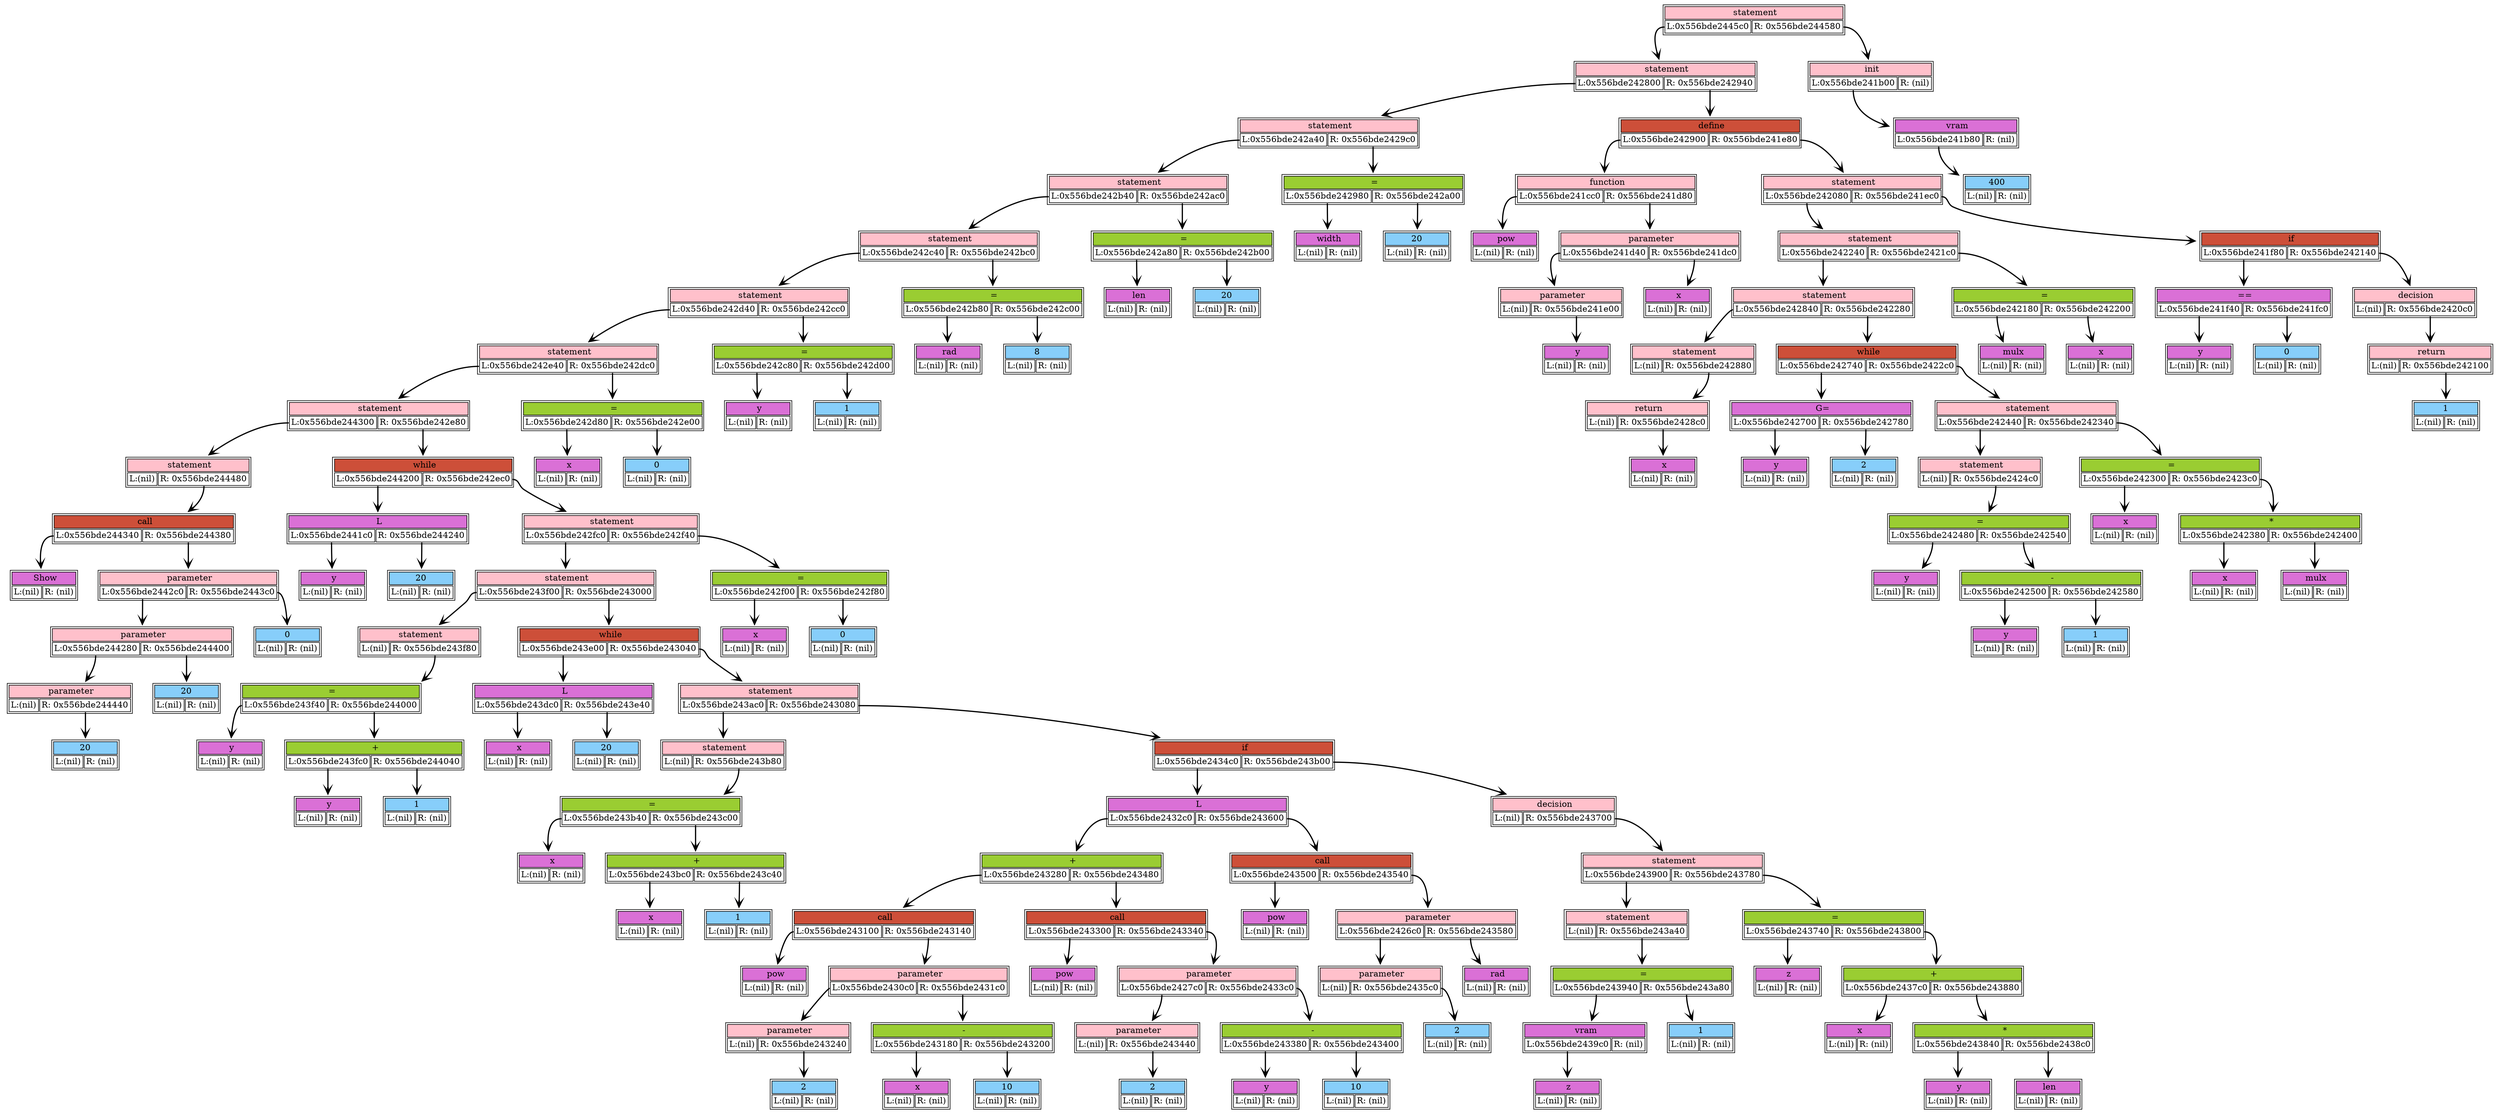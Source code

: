 digraph dump_graph {
	rankdir=TV; 
node0x556bde244300 [shape=plaintext
					label=<<table border='1' cellborder='1'>
			<tr><td colspan="2" bgcolor="pink" > statement</td></tr>
					<tr><td port= "lchild">L:(nil)</td><td port="rchild">R: 0x556bde244480</td></tr>
				</table>>];
		node0x556bde244300:rchild -> node0x556bde244480[style=bold, arrowhead=vee];
node0x556bde244340 [shape=plaintext
					label=<<table border='1' cellborder='1'>
			<tr><td colspan="2" bgcolor="orchid" > Show</td></tr>
					<tr><td port= "lchild">L:(nil)</td><td port="rchild">R: (nil)</td></tr>
				</table>>];
node0x556bde244480 [shape=plaintext
					label=<<table border='1' cellborder='1'>
			<tr><td colspan="2" bgcolor="tomato3" > call</td></tr>
					<tr><td port= "lchild">L:0x556bde244340</td><td port="rchild">R: 0x556bde244380</td></tr>
				</table>>];
		node0x556bde244480:lchild -> node0x556bde244340[style=bold, arrowhead=vee];
		node0x556bde244480:rchild -> node0x556bde244380[style=bold, arrowhead=vee];
node0x556bde244280 [shape=plaintext
					label=<<table border='1' cellborder='1'>
			<tr><td colspan="2" bgcolor="pink" > parameter</td></tr>
					<tr><td port= "lchild">L:(nil)</td><td port="rchild">R: 0x556bde244440</td></tr>
				</table>>];
		node0x556bde244280:rchild -> node0x556bde244440[style=bold, arrowhead=vee];
node0x556bde244440 [shape=plaintext
					label=<<table border='1' cellborder='1'>
			<tr><td colspan="2" bgcolor="lightskyblue" >20</td></tr>
					<tr><td port= "lchild">L:(nil)</td><td port="rchild">R: (nil)</td></tr>
				</table>>];
node0x556bde2442c0 [shape=plaintext
					label=<<table border='1' cellborder='1'>
			<tr><td colspan="2" bgcolor="pink" > parameter</td></tr>
					<tr><td port= "lchild">L:0x556bde244280</td><td port="rchild">R: 0x556bde244400</td></tr>
				</table>>];
		node0x556bde2442c0:lchild -> node0x556bde244280[style=bold, arrowhead=vee];
		node0x556bde2442c0:rchild -> node0x556bde244400[style=bold, arrowhead=vee];
node0x556bde244400 [shape=plaintext
					label=<<table border='1' cellborder='1'>
			<tr><td colspan="2" bgcolor="lightskyblue" >20</td></tr>
					<tr><td port= "lchild">L:(nil)</td><td port="rchild">R: (nil)</td></tr>
				</table>>];
node0x556bde244380 [shape=plaintext
					label=<<table border='1' cellborder='1'>
			<tr><td colspan="2" bgcolor="pink" > parameter</td></tr>
					<tr><td port= "lchild">L:0x556bde2442c0</td><td port="rchild">R: 0x556bde2443c0</td></tr>
				</table>>];
		node0x556bde244380:lchild -> node0x556bde2442c0[style=bold, arrowhead=vee];
		node0x556bde244380:rchild -> node0x556bde2443c0[style=bold, arrowhead=vee];
node0x556bde2443c0 [shape=plaintext
					label=<<table border='1' cellborder='1'>
			<tr><td colspan="2" bgcolor="lightskyblue" >0</td></tr>
					<tr><td port= "lchild">L:(nil)</td><td port="rchild">R: (nil)</td></tr>
				</table>>];
node0x556bde242e40 [shape=plaintext
					label=<<table border='1' cellborder='1'>
			<tr><td colspan="2" bgcolor="pink" > statement</td></tr>
					<tr><td port= "lchild">L:0x556bde244300</td><td port="rchild">R: 0x556bde242e80</td></tr>
				</table>>];
		node0x556bde242e40:lchild -> node0x556bde244300[style=bold, arrowhead=vee];
		node0x556bde242e40:rchild -> node0x556bde242e80[style=bold, arrowhead=vee];
node0x556bde2441c0 [shape=plaintext
					label=<<table border='1' cellborder='1'>
			<tr><td colspan="2" bgcolor="orchid" > y</td></tr>
					<tr><td port= "lchild">L:(nil)</td><td port="rchild">R: (nil)</td></tr>
				</table>>];
node0x556bde244200 [shape=plaintext
					label=<<table border='1' cellborder='1'>
			<tr><td colspan="2" bgcolor="orchid" > L</td></tr>
					<tr><td port= "lchild">L:0x556bde2441c0</td><td port="rchild">R: 0x556bde244240</td></tr>
				</table>>];
		node0x556bde244200:lchild -> node0x556bde2441c0[style=bold, arrowhead=vee];
		node0x556bde244200:rchild -> node0x556bde244240[style=bold, arrowhead=vee];
node0x556bde244240 [shape=plaintext
					label=<<table border='1' cellborder='1'>
			<tr><td colspan="2" bgcolor="lightskyblue" >20</td></tr>
					<tr><td port= "lchild">L:(nil)</td><td port="rchild">R: (nil)</td></tr>
				</table>>];
node0x556bde242e80 [shape=plaintext
					label=<<table border='1' cellborder='1'>
			<tr><td colspan="2" bgcolor="tomato3" > while</td></tr>
					<tr><td port= "lchild">L:0x556bde244200</td><td port="rchild">R: 0x556bde242ec0</td></tr>
				</table>>];
		node0x556bde242e80:lchild -> node0x556bde244200[style=bold, arrowhead=vee];
		node0x556bde242e80:rchild -> node0x556bde242ec0[style=bold, arrowhead=vee];
node0x556bde243f00 [shape=plaintext
					label=<<table border='1' cellborder='1'>
			<tr><td colspan="2" bgcolor="pink" > statement</td></tr>
					<tr><td port= "lchild">L:(nil)</td><td port="rchild">R: 0x556bde243f80</td></tr>
				</table>>];
		node0x556bde243f00:rchild -> node0x556bde243f80[style=bold, arrowhead=vee];
node0x556bde243f40 [shape=plaintext
					label=<<table border='1' cellborder='1'>
			<tr><td colspan="2" bgcolor="orchid" > y</td></tr>
					<tr><td port= "lchild">L:(nil)</td><td port="rchild">R: (nil)</td></tr>
				</table>>];
node0x556bde243f80 [shape=plaintext
					label=<<table border='1' cellborder='1'>
			<tr><td colspan="2" bgcolor="olivedrab3" > =</td></tr>
					<tr><td port= "lchild">L:0x556bde243f40</td><td port="rchild">R: 0x556bde244000</td></tr>
				</table>>];
		node0x556bde243f80:lchild -> node0x556bde243f40[style=bold, arrowhead=vee];
		node0x556bde243f80:rchild -> node0x556bde244000[style=bold, arrowhead=vee];
node0x556bde243fc0 [shape=plaintext
					label=<<table border='1' cellborder='1'>
			<tr><td colspan="2" bgcolor="orchid" > y</td></tr>
					<tr><td port= "lchild">L:(nil)</td><td port="rchild">R: (nil)</td></tr>
				</table>>];
node0x556bde244000 [shape=plaintext
					label=<<table border='1' cellborder='1'>
			<tr><td colspan="2" bgcolor="olivedrab3" > +</td></tr>
					<tr><td port= "lchild">L:0x556bde243fc0</td><td port="rchild">R: 0x556bde244040</td></tr>
				</table>>];
		node0x556bde244000:lchild -> node0x556bde243fc0[style=bold, arrowhead=vee];
		node0x556bde244000:rchild -> node0x556bde244040[style=bold, arrowhead=vee];
node0x556bde244040 [shape=plaintext
					label=<<table border='1' cellborder='1'>
			<tr><td colspan="2" bgcolor="lightskyblue" >1</td></tr>
					<tr><td port= "lchild">L:(nil)</td><td port="rchild">R: (nil)</td></tr>
				</table>>];
node0x556bde242fc0 [shape=plaintext
					label=<<table border='1' cellborder='1'>
			<tr><td colspan="2" bgcolor="pink" > statement</td></tr>
					<tr><td port= "lchild">L:0x556bde243f00</td><td port="rchild">R: 0x556bde243000</td></tr>
				</table>>];
		node0x556bde242fc0:lchild -> node0x556bde243f00[style=bold, arrowhead=vee];
		node0x556bde242fc0:rchild -> node0x556bde243000[style=bold, arrowhead=vee];
node0x556bde243dc0 [shape=plaintext
					label=<<table border='1' cellborder='1'>
			<tr><td colspan="2" bgcolor="orchid" > x</td></tr>
					<tr><td port= "lchild">L:(nil)</td><td port="rchild">R: (nil)</td></tr>
				</table>>];
node0x556bde243e00 [shape=plaintext
					label=<<table border='1' cellborder='1'>
			<tr><td colspan="2" bgcolor="orchid" > L</td></tr>
					<tr><td port= "lchild">L:0x556bde243dc0</td><td port="rchild">R: 0x556bde243e40</td></tr>
				</table>>];
		node0x556bde243e00:lchild -> node0x556bde243dc0[style=bold, arrowhead=vee];
		node0x556bde243e00:rchild -> node0x556bde243e40[style=bold, arrowhead=vee];
node0x556bde243e40 [shape=plaintext
					label=<<table border='1' cellborder='1'>
			<tr><td colspan="2" bgcolor="lightskyblue" >20</td></tr>
					<tr><td port= "lchild">L:(nil)</td><td port="rchild">R: (nil)</td></tr>
				</table>>];
node0x556bde243000 [shape=plaintext
					label=<<table border='1' cellborder='1'>
			<tr><td colspan="2" bgcolor="tomato3" > while</td></tr>
					<tr><td port= "lchild">L:0x556bde243e00</td><td port="rchild">R: 0x556bde243040</td></tr>
				</table>>];
		node0x556bde243000:lchild -> node0x556bde243e00[style=bold, arrowhead=vee];
		node0x556bde243000:rchild -> node0x556bde243040[style=bold, arrowhead=vee];
node0x556bde243ac0 [shape=plaintext
					label=<<table border='1' cellborder='1'>
			<tr><td colspan="2" bgcolor="pink" > statement</td></tr>
					<tr><td port= "lchild">L:(nil)</td><td port="rchild">R: 0x556bde243b80</td></tr>
				</table>>];
		node0x556bde243ac0:rchild -> node0x556bde243b80[style=bold, arrowhead=vee];
node0x556bde243b40 [shape=plaintext
					label=<<table border='1' cellborder='1'>
			<tr><td colspan="2" bgcolor="orchid" > x</td></tr>
					<tr><td port= "lchild">L:(nil)</td><td port="rchild">R: (nil)</td></tr>
				</table>>];
node0x556bde243b80 [shape=plaintext
					label=<<table border='1' cellborder='1'>
			<tr><td colspan="2" bgcolor="olivedrab3" > =</td></tr>
					<tr><td port= "lchild">L:0x556bde243b40</td><td port="rchild">R: 0x556bde243c00</td></tr>
				</table>>];
		node0x556bde243b80:lchild -> node0x556bde243b40[style=bold, arrowhead=vee];
		node0x556bde243b80:rchild -> node0x556bde243c00[style=bold, arrowhead=vee];
node0x556bde243bc0 [shape=plaintext
					label=<<table border='1' cellborder='1'>
			<tr><td colspan="2" bgcolor="orchid" > x</td></tr>
					<tr><td port= "lchild">L:(nil)</td><td port="rchild">R: (nil)</td></tr>
				</table>>];
node0x556bde243c00 [shape=plaintext
					label=<<table border='1' cellborder='1'>
			<tr><td colspan="2" bgcolor="olivedrab3" > +</td></tr>
					<tr><td port= "lchild">L:0x556bde243bc0</td><td port="rchild">R: 0x556bde243c40</td></tr>
				</table>>];
		node0x556bde243c00:lchild -> node0x556bde243bc0[style=bold, arrowhead=vee];
		node0x556bde243c00:rchild -> node0x556bde243c40[style=bold, arrowhead=vee];
node0x556bde243c40 [shape=plaintext
					label=<<table border='1' cellborder='1'>
			<tr><td colspan="2" bgcolor="lightskyblue" >1</td></tr>
					<tr><td port= "lchild">L:(nil)</td><td port="rchild">R: (nil)</td></tr>
				</table>>];
node0x556bde243040 [shape=plaintext
					label=<<table border='1' cellborder='1'>
			<tr><td colspan="2" bgcolor="pink" > statement</td></tr>
					<tr><td port= "lchild">L:0x556bde243ac0</td><td port="rchild">R: 0x556bde243080</td></tr>
				</table>>];
		node0x556bde243040:lchild -> node0x556bde243ac0[style=bold, arrowhead=vee];
		node0x556bde243040:rchild -> node0x556bde243080[style=bold, arrowhead=vee];
node0x556bde243100 [shape=plaintext
					label=<<table border='1' cellborder='1'>
			<tr><td colspan="2" bgcolor="orchid" > pow</td></tr>
					<tr><td port= "lchild">L:(nil)</td><td port="rchild">R: (nil)</td></tr>
				</table>>];
node0x556bde243280 [shape=plaintext
					label=<<table border='1' cellborder='1'>
			<tr><td colspan="2" bgcolor="tomato3" > call</td></tr>
					<tr><td port= "lchild">L:0x556bde243100</td><td port="rchild">R: 0x556bde243140</td></tr>
				</table>>];
		node0x556bde243280:lchild -> node0x556bde243100[style=bold, arrowhead=vee];
		node0x556bde243280:rchild -> node0x556bde243140[style=bold, arrowhead=vee];
node0x556bde2430c0 [shape=plaintext
					label=<<table border='1' cellborder='1'>
			<tr><td colspan="2" bgcolor="pink" > parameter</td></tr>
					<tr><td port= "lchild">L:(nil)</td><td port="rchild">R: 0x556bde243240</td></tr>
				</table>>];
		node0x556bde2430c0:rchild -> node0x556bde243240[style=bold, arrowhead=vee];
node0x556bde243240 [shape=plaintext
					label=<<table border='1' cellborder='1'>
			<tr><td colspan="2" bgcolor="lightskyblue" >2</td></tr>
					<tr><td port= "lchild">L:(nil)</td><td port="rchild">R: (nil)</td></tr>
				</table>>];
node0x556bde243140 [shape=plaintext
					label=<<table border='1' cellborder='1'>
			<tr><td colspan="2" bgcolor="pink" > parameter</td></tr>
					<tr><td port= "lchild">L:0x556bde2430c0</td><td port="rchild">R: 0x556bde2431c0</td></tr>
				</table>>];
		node0x556bde243140:lchild -> node0x556bde2430c0[style=bold, arrowhead=vee];
		node0x556bde243140:rchild -> node0x556bde2431c0[style=bold, arrowhead=vee];
node0x556bde243180 [shape=plaintext
					label=<<table border='1' cellborder='1'>
			<tr><td colspan="2" bgcolor="orchid" > x</td></tr>
					<tr><td port= "lchild">L:(nil)</td><td port="rchild">R: (nil)</td></tr>
				</table>>];
node0x556bde2431c0 [shape=plaintext
					label=<<table border='1' cellborder='1'>
			<tr><td colspan="2" bgcolor="olivedrab3" > -</td></tr>
					<tr><td port= "lchild">L:0x556bde243180</td><td port="rchild">R: 0x556bde243200</td></tr>
				</table>>];
		node0x556bde2431c0:lchild -> node0x556bde243180[style=bold, arrowhead=vee];
		node0x556bde2431c0:rchild -> node0x556bde243200[style=bold, arrowhead=vee];
node0x556bde243200 [shape=plaintext
					label=<<table border='1' cellborder='1'>
			<tr><td colspan="2" bgcolor="lightskyblue" >10</td></tr>
					<tr><td port= "lchild">L:(nil)</td><td port="rchild">R: (nil)</td></tr>
				</table>>];
node0x556bde2432c0 [shape=plaintext
					label=<<table border='1' cellborder='1'>
			<tr><td colspan="2" bgcolor="olivedrab3" > +</td></tr>
					<tr><td port= "lchild">L:0x556bde243280</td><td port="rchild">R: 0x556bde243480</td></tr>
				</table>>];
		node0x556bde2432c0:lchild -> node0x556bde243280[style=bold, arrowhead=vee];
		node0x556bde2432c0:rchild -> node0x556bde243480[style=bold, arrowhead=vee];
node0x556bde243300 [shape=plaintext
					label=<<table border='1' cellborder='1'>
			<tr><td colspan="2" bgcolor="orchid" > pow</td></tr>
					<tr><td port= "lchild">L:(nil)</td><td port="rchild">R: (nil)</td></tr>
				</table>>];
node0x556bde243480 [shape=plaintext
					label=<<table border='1' cellborder='1'>
			<tr><td colspan="2" bgcolor="tomato3" > call</td></tr>
					<tr><td port= "lchild">L:0x556bde243300</td><td port="rchild">R: 0x556bde243340</td></tr>
				</table>>];
		node0x556bde243480:lchild -> node0x556bde243300[style=bold, arrowhead=vee];
		node0x556bde243480:rchild -> node0x556bde243340[style=bold, arrowhead=vee];
node0x556bde2427c0 [shape=plaintext
					label=<<table border='1' cellborder='1'>
			<tr><td colspan="2" bgcolor="pink" > parameter</td></tr>
					<tr><td port= "lchild">L:(nil)</td><td port="rchild">R: 0x556bde243440</td></tr>
				</table>>];
		node0x556bde2427c0:rchild -> node0x556bde243440[style=bold, arrowhead=vee];
node0x556bde243440 [shape=plaintext
					label=<<table border='1' cellborder='1'>
			<tr><td colspan="2" bgcolor="lightskyblue" >2</td></tr>
					<tr><td port= "lchild">L:(nil)</td><td port="rchild">R: (nil)</td></tr>
				</table>>];
node0x556bde243340 [shape=plaintext
					label=<<table border='1' cellborder='1'>
			<tr><td colspan="2" bgcolor="pink" > parameter</td></tr>
					<tr><td port= "lchild">L:0x556bde2427c0</td><td port="rchild">R: 0x556bde2433c0</td></tr>
				</table>>];
		node0x556bde243340:lchild -> node0x556bde2427c0[style=bold, arrowhead=vee];
		node0x556bde243340:rchild -> node0x556bde2433c0[style=bold, arrowhead=vee];
node0x556bde243380 [shape=plaintext
					label=<<table border='1' cellborder='1'>
			<tr><td colspan="2" bgcolor="orchid" > y</td></tr>
					<tr><td port= "lchild">L:(nil)</td><td port="rchild">R: (nil)</td></tr>
				</table>>];
node0x556bde2433c0 [shape=plaintext
					label=<<table border='1' cellborder='1'>
			<tr><td colspan="2" bgcolor="olivedrab3" > -</td></tr>
					<tr><td port= "lchild">L:0x556bde243380</td><td port="rchild">R: 0x556bde243400</td></tr>
				</table>>];
		node0x556bde2433c0:lchild -> node0x556bde243380[style=bold, arrowhead=vee];
		node0x556bde2433c0:rchild -> node0x556bde243400[style=bold, arrowhead=vee];
node0x556bde243400 [shape=plaintext
					label=<<table border='1' cellborder='1'>
			<tr><td colspan="2" bgcolor="lightskyblue" >10</td></tr>
					<tr><td port= "lchild">L:(nil)</td><td port="rchild">R: (nil)</td></tr>
				</table>>];
node0x556bde2434c0 [shape=plaintext
					label=<<table border='1' cellborder='1'>
			<tr><td colspan="2" bgcolor="orchid" > L</td></tr>
					<tr><td port= "lchild">L:0x556bde2432c0</td><td port="rchild">R: 0x556bde243600</td></tr>
				</table>>];
		node0x556bde2434c0:lchild -> node0x556bde2432c0[style=bold, arrowhead=vee];
		node0x556bde2434c0:rchild -> node0x556bde243600[style=bold, arrowhead=vee];
node0x556bde243500 [shape=plaintext
					label=<<table border='1' cellborder='1'>
			<tr><td colspan="2" bgcolor="orchid" > pow</td></tr>
					<tr><td port= "lchild">L:(nil)</td><td port="rchild">R: (nil)</td></tr>
				</table>>];
node0x556bde243600 [shape=plaintext
					label=<<table border='1' cellborder='1'>
			<tr><td colspan="2" bgcolor="tomato3" > call</td></tr>
					<tr><td port= "lchild">L:0x556bde243500</td><td port="rchild">R: 0x556bde243540</td></tr>
				</table>>];
		node0x556bde243600:lchild -> node0x556bde243500[style=bold, arrowhead=vee];
		node0x556bde243600:rchild -> node0x556bde243540[style=bold, arrowhead=vee];
node0x556bde2426c0 [shape=plaintext
					label=<<table border='1' cellborder='1'>
			<tr><td colspan="2" bgcolor="pink" > parameter</td></tr>
					<tr><td port= "lchild">L:(nil)</td><td port="rchild">R: 0x556bde2435c0</td></tr>
				</table>>];
		node0x556bde2426c0:rchild -> node0x556bde2435c0[style=bold, arrowhead=vee];
node0x556bde2435c0 [shape=plaintext
					label=<<table border='1' cellborder='1'>
			<tr><td colspan="2" bgcolor="lightskyblue" >2</td></tr>
					<tr><td port= "lchild">L:(nil)</td><td port="rchild">R: (nil)</td></tr>
				</table>>];
node0x556bde243540 [shape=plaintext
					label=<<table border='1' cellborder='1'>
			<tr><td colspan="2" bgcolor="pink" > parameter</td></tr>
					<tr><td port= "lchild">L:0x556bde2426c0</td><td port="rchild">R: 0x556bde243580</td></tr>
				</table>>];
		node0x556bde243540:lchild -> node0x556bde2426c0[style=bold, arrowhead=vee];
		node0x556bde243540:rchild -> node0x556bde243580[style=bold, arrowhead=vee];
node0x556bde243580 [shape=plaintext
					label=<<table border='1' cellborder='1'>
			<tr><td colspan="2" bgcolor="orchid" > rad</td></tr>
					<tr><td port= "lchild">L:(nil)</td><td port="rchild">R: (nil)</td></tr>
				</table>>];
node0x556bde243080 [shape=plaintext
					label=<<table border='1' cellborder='1'>
			<tr><td colspan="2" bgcolor="tomato3" > if</td></tr>
					<tr><td port= "lchild">L:0x556bde2434c0</td><td port="rchild">R: 0x556bde243b00</td></tr>
				</table>>];
		node0x556bde243080:lchild -> node0x556bde2434c0[style=bold, arrowhead=vee];
		node0x556bde243080:rchild -> node0x556bde243b00[style=bold, arrowhead=vee];
node0x556bde243b00 [shape=plaintext
					label=<<table border='1' cellborder='1'>
			<tr><td colspan="2" bgcolor="pink" > decision</td></tr>
					<tr><td port= "lchild">L:(nil)</td><td port="rchild">R: 0x556bde243700</td></tr>
				</table>>];
		node0x556bde243b00:rchild -> node0x556bde243700[style=bold, arrowhead=vee];
node0x556bde243900 [shape=plaintext
					label=<<table border='1' cellborder='1'>
			<tr><td colspan="2" bgcolor="pink" > statement</td></tr>
					<tr><td port= "lchild">L:(nil)</td><td port="rchild">R: 0x556bde243a40</td></tr>
				</table>>];
		node0x556bde243900:rchild -> node0x556bde243a40[style=bold, arrowhead=vee];
node0x556bde2439c0 [shape=plaintext
					label=<<table border='1' cellborder='1'>
			<tr><td colspan="2" bgcolor="orchid" > z</td></tr>
					<tr><td port= "lchild">L:(nil)</td><td port="rchild">R: (nil)</td></tr>
				</table>>];
node0x556bde243940 [shape=plaintext
					label=<<table border='1' cellborder='1'>
			<tr><td colspan="2" bgcolor="orchid" > vram</td></tr>
					<tr><td port= "lchild">L:0x556bde2439c0</td><td port="rchild">R: (nil)</td></tr>
				</table>>];
		node0x556bde243940:lchild -> node0x556bde2439c0[style=bold, arrowhead=vee];
node0x556bde243a40 [shape=plaintext
					label=<<table border='1' cellborder='1'>
			<tr><td colspan="2" bgcolor="olivedrab3" > =</td></tr>
					<tr><td port= "lchild">L:0x556bde243940</td><td port="rchild">R: 0x556bde243a80</td></tr>
				</table>>];
		node0x556bde243a40:lchild -> node0x556bde243940[style=bold, arrowhead=vee];
		node0x556bde243a40:rchild -> node0x556bde243a80[style=bold, arrowhead=vee];
node0x556bde243a80 [shape=plaintext
					label=<<table border='1' cellborder='1'>
			<tr><td colspan="2" bgcolor="lightskyblue" >1</td></tr>
					<tr><td port= "lchild">L:(nil)</td><td port="rchild">R: (nil)</td></tr>
				</table>>];
node0x556bde243700 [shape=plaintext
					label=<<table border='1' cellborder='1'>
			<tr><td colspan="2" bgcolor="pink" > statement</td></tr>
					<tr><td port= "lchild">L:0x556bde243900</td><td port="rchild">R: 0x556bde243780</td></tr>
				</table>>];
		node0x556bde243700:lchild -> node0x556bde243900[style=bold, arrowhead=vee];
		node0x556bde243700:rchild -> node0x556bde243780[style=bold, arrowhead=vee];
node0x556bde243740 [shape=plaintext
					label=<<table border='1' cellborder='1'>
			<tr><td colspan="2" bgcolor="orchid" > z</td></tr>
					<tr><td port= "lchild">L:(nil)</td><td port="rchild">R: (nil)</td></tr>
				</table>>];
node0x556bde243780 [shape=plaintext
					label=<<table border='1' cellborder='1'>
			<tr><td colspan="2" bgcolor="olivedrab3" > =</td></tr>
					<tr><td port= "lchild">L:0x556bde243740</td><td port="rchild">R: 0x556bde243800</td></tr>
				</table>>];
		node0x556bde243780:lchild -> node0x556bde243740[style=bold, arrowhead=vee];
		node0x556bde243780:rchild -> node0x556bde243800[style=bold, arrowhead=vee];
node0x556bde2437c0 [shape=plaintext
					label=<<table border='1' cellborder='1'>
			<tr><td colspan="2" bgcolor="orchid" > x</td></tr>
					<tr><td port= "lchild">L:(nil)</td><td port="rchild">R: (nil)</td></tr>
				</table>>];
node0x556bde243800 [shape=plaintext
					label=<<table border='1' cellborder='1'>
			<tr><td colspan="2" bgcolor="olivedrab3" > +</td></tr>
					<tr><td port= "lchild">L:0x556bde2437c0</td><td port="rchild">R: 0x556bde243880</td></tr>
				</table>>];
		node0x556bde243800:lchild -> node0x556bde2437c0[style=bold, arrowhead=vee];
		node0x556bde243800:rchild -> node0x556bde243880[style=bold, arrowhead=vee];
node0x556bde243840 [shape=plaintext
					label=<<table border='1' cellborder='1'>
			<tr><td colspan="2" bgcolor="orchid" > y</td></tr>
					<tr><td port= "lchild">L:(nil)</td><td port="rchild">R: (nil)</td></tr>
				</table>>];
node0x556bde243880 [shape=plaintext
					label=<<table border='1' cellborder='1'>
			<tr><td colspan="2" bgcolor="olivedrab3" > *</td></tr>
					<tr><td port= "lchild">L:0x556bde243840</td><td port="rchild">R: 0x556bde2438c0</td></tr>
				</table>>];
		node0x556bde243880:lchild -> node0x556bde243840[style=bold, arrowhead=vee];
		node0x556bde243880:rchild -> node0x556bde2438c0[style=bold, arrowhead=vee];
node0x556bde2438c0 [shape=plaintext
					label=<<table border='1' cellborder='1'>
			<tr><td colspan="2" bgcolor="orchid" > len</td></tr>
					<tr><td port= "lchild">L:(nil)</td><td port="rchild">R: (nil)</td></tr>
				</table>>];
node0x556bde242ec0 [shape=plaintext
					label=<<table border='1' cellborder='1'>
			<tr><td colspan="2" bgcolor="pink" > statement</td></tr>
					<tr><td port= "lchild">L:0x556bde242fc0</td><td port="rchild">R: 0x556bde242f40</td></tr>
				</table>>];
		node0x556bde242ec0:lchild -> node0x556bde242fc0[style=bold, arrowhead=vee];
		node0x556bde242ec0:rchild -> node0x556bde242f40[style=bold, arrowhead=vee];
node0x556bde242f00 [shape=plaintext
					label=<<table border='1' cellborder='1'>
			<tr><td colspan="2" bgcolor="orchid" > x</td></tr>
					<tr><td port= "lchild">L:(nil)</td><td port="rchild">R: (nil)</td></tr>
				</table>>];
node0x556bde242f40 [shape=plaintext
					label=<<table border='1' cellborder='1'>
			<tr><td colspan="2" bgcolor="olivedrab3" > =</td></tr>
					<tr><td port= "lchild">L:0x556bde242f00</td><td port="rchild">R: 0x556bde242f80</td></tr>
				</table>>];
		node0x556bde242f40:lchild -> node0x556bde242f00[style=bold, arrowhead=vee];
		node0x556bde242f40:rchild -> node0x556bde242f80[style=bold, arrowhead=vee];
node0x556bde242f80 [shape=plaintext
					label=<<table border='1' cellborder='1'>
			<tr><td colspan="2" bgcolor="lightskyblue" >0</td></tr>
					<tr><td port= "lchild">L:(nil)</td><td port="rchild">R: (nil)</td></tr>
				</table>>];
node0x556bde242d40 [shape=plaintext
					label=<<table border='1' cellborder='1'>
			<tr><td colspan="2" bgcolor="pink" > statement</td></tr>
					<tr><td port= "lchild">L:0x556bde242e40</td><td port="rchild">R: 0x556bde242dc0</td></tr>
				</table>>];
		node0x556bde242d40:lchild -> node0x556bde242e40[style=bold, arrowhead=vee];
		node0x556bde242d40:rchild -> node0x556bde242dc0[style=bold, arrowhead=vee];
node0x556bde242d80 [shape=plaintext
					label=<<table border='1' cellborder='1'>
			<tr><td colspan="2" bgcolor="orchid" > x</td></tr>
					<tr><td port= "lchild">L:(nil)</td><td port="rchild">R: (nil)</td></tr>
				</table>>];
node0x556bde242dc0 [shape=plaintext
					label=<<table border='1' cellborder='1'>
			<tr><td colspan="2" bgcolor="olivedrab3" > =</td></tr>
					<tr><td port= "lchild">L:0x556bde242d80</td><td port="rchild">R: 0x556bde242e00</td></tr>
				</table>>];
		node0x556bde242dc0:lchild -> node0x556bde242d80[style=bold, arrowhead=vee];
		node0x556bde242dc0:rchild -> node0x556bde242e00[style=bold, arrowhead=vee];
node0x556bde242e00 [shape=plaintext
					label=<<table border='1' cellborder='1'>
			<tr><td colspan="2" bgcolor="lightskyblue" >0</td></tr>
					<tr><td port= "lchild">L:(nil)</td><td port="rchild">R: (nil)</td></tr>
				</table>>];
node0x556bde242c40 [shape=plaintext
					label=<<table border='1' cellborder='1'>
			<tr><td colspan="2" bgcolor="pink" > statement</td></tr>
					<tr><td port= "lchild">L:0x556bde242d40</td><td port="rchild">R: 0x556bde242cc0</td></tr>
				</table>>];
		node0x556bde242c40:lchild -> node0x556bde242d40[style=bold, arrowhead=vee];
		node0x556bde242c40:rchild -> node0x556bde242cc0[style=bold, arrowhead=vee];
node0x556bde242c80 [shape=plaintext
					label=<<table border='1' cellborder='1'>
			<tr><td colspan="2" bgcolor="orchid" > y</td></tr>
					<tr><td port= "lchild">L:(nil)</td><td port="rchild">R: (nil)</td></tr>
				</table>>];
node0x556bde242cc0 [shape=plaintext
					label=<<table border='1' cellborder='1'>
			<tr><td colspan="2" bgcolor="olivedrab3" > =</td></tr>
					<tr><td port= "lchild">L:0x556bde242c80</td><td port="rchild">R: 0x556bde242d00</td></tr>
				</table>>];
		node0x556bde242cc0:lchild -> node0x556bde242c80[style=bold, arrowhead=vee];
		node0x556bde242cc0:rchild -> node0x556bde242d00[style=bold, arrowhead=vee];
node0x556bde242d00 [shape=plaintext
					label=<<table border='1' cellborder='1'>
			<tr><td colspan="2" bgcolor="lightskyblue" >1</td></tr>
					<tr><td port= "lchild">L:(nil)</td><td port="rchild">R: (nil)</td></tr>
				</table>>];
node0x556bde242b40 [shape=plaintext
					label=<<table border='1' cellborder='1'>
			<tr><td colspan="2" bgcolor="pink" > statement</td></tr>
					<tr><td port= "lchild">L:0x556bde242c40</td><td port="rchild">R: 0x556bde242bc0</td></tr>
				</table>>];
		node0x556bde242b40:lchild -> node0x556bde242c40[style=bold, arrowhead=vee];
		node0x556bde242b40:rchild -> node0x556bde242bc0[style=bold, arrowhead=vee];
node0x556bde242b80 [shape=plaintext
					label=<<table border='1' cellborder='1'>
			<tr><td colspan="2" bgcolor="orchid" > rad</td></tr>
					<tr><td port= "lchild">L:(nil)</td><td port="rchild">R: (nil)</td></tr>
				</table>>];
node0x556bde242bc0 [shape=plaintext
					label=<<table border='1' cellborder='1'>
			<tr><td colspan="2" bgcolor="olivedrab3" > =</td></tr>
					<tr><td port= "lchild">L:0x556bde242b80</td><td port="rchild">R: 0x556bde242c00</td></tr>
				</table>>];
		node0x556bde242bc0:lchild -> node0x556bde242b80[style=bold, arrowhead=vee];
		node0x556bde242bc0:rchild -> node0x556bde242c00[style=bold, arrowhead=vee];
node0x556bde242c00 [shape=plaintext
					label=<<table border='1' cellborder='1'>
			<tr><td colspan="2" bgcolor="lightskyblue" >8</td></tr>
					<tr><td port= "lchild">L:(nil)</td><td port="rchild">R: (nil)</td></tr>
				</table>>];
node0x556bde242a40 [shape=plaintext
					label=<<table border='1' cellborder='1'>
			<tr><td colspan="2" bgcolor="pink" > statement</td></tr>
					<tr><td port= "lchild">L:0x556bde242b40</td><td port="rchild">R: 0x556bde242ac0</td></tr>
				</table>>];
		node0x556bde242a40:lchild -> node0x556bde242b40[style=bold, arrowhead=vee];
		node0x556bde242a40:rchild -> node0x556bde242ac0[style=bold, arrowhead=vee];
node0x556bde242a80 [shape=plaintext
					label=<<table border='1' cellborder='1'>
			<tr><td colspan="2" bgcolor="orchid" > len</td></tr>
					<tr><td port= "lchild">L:(nil)</td><td port="rchild">R: (nil)</td></tr>
				</table>>];
node0x556bde242ac0 [shape=plaintext
					label=<<table border='1' cellborder='1'>
			<tr><td colspan="2" bgcolor="olivedrab3" > =</td></tr>
					<tr><td port= "lchild">L:0x556bde242a80</td><td port="rchild">R: 0x556bde242b00</td></tr>
				</table>>];
		node0x556bde242ac0:lchild -> node0x556bde242a80[style=bold, arrowhead=vee];
		node0x556bde242ac0:rchild -> node0x556bde242b00[style=bold, arrowhead=vee];
node0x556bde242b00 [shape=plaintext
					label=<<table border='1' cellborder='1'>
			<tr><td colspan="2" bgcolor="lightskyblue" >20</td></tr>
					<tr><td port= "lchild">L:(nil)</td><td port="rchild">R: (nil)</td></tr>
				</table>>];
node0x556bde242800 [shape=plaintext
					label=<<table border='1' cellborder='1'>
			<tr><td colspan="2" bgcolor="pink" > statement</td></tr>
					<tr><td port= "lchild">L:0x556bde242a40</td><td port="rchild">R: 0x556bde2429c0</td></tr>
				</table>>];
		node0x556bde242800:lchild -> node0x556bde242a40[style=bold, arrowhead=vee];
		node0x556bde242800:rchild -> node0x556bde2429c0[style=bold, arrowhead=vee];
node0x556bde242980 [shape=plaintext
					label=<<table border='1' cellborder='1'>
			<tr><td colspan="2" bgcolor="orchid" > width</td></tr>
					<tr><td port= "lchild">L:(nil)</td><td port="rchild">R: (nil)</td></tr>
				</table>>];
node0x556bde2429c0 [shape=plaintext
					label=<<table border='1' cellborder='1'>
			<tr><td colspan="2" bgcolor="olivedrab3" > =</td></tr>
					<tr><td port= "lchild">L:0x556bde242980</td><td port="rchild">R: 0x556bde242a00</td></tr>
				</table>>];
		node0x556bde2429c0:lchild -> node0x556bde242980[style=bold, arrowhead=vee];
		node0x556bde2429c0:rchild -> node0x556bde242a00[style=bold, arrowhead=vee];
node0x556bde242a00 [shape=plaintext
					label=<<table border='1' cellborder='1'>
			<tr><td colspan="2" bgcolor="lightskyblue" >20</td></tr>
					<tr><td port= "lchild">L:(nil)</td><td port="rchild">R: (nil)</td></tr>
				</table>>];
node0x556bde2445c0 [shape=plaintext
					label=<<table border='1' cellborder='1'>
			<tr><td colspan="2" bgcolor="pink" > statement</td></tr>
					<tr><td port= "lchild">L:0x556bde242800</td><td port="rchild">R: 0x556bde242940</td></tr>
				</table>>];
		node0x556bde2445c0:lchild -> node0x556bde242800[style=bold, arrowhead=vee];
		node0x556bde2445c0:rchild -> node0x556bde242940[style=bold, arrowhead=vee];
node0x556bde241cc0 [shape=plaintext
					label=<<table border='1' cellborder='1'>
			<tr><td colspan="2" bgcolor="orchid" > pow</td></tr>
					<tr><td port= "lchild">L:(nil)</td><td port="rchild">R: (nil)</td></tr>
				</table>>];
node0x556bde242900 [shape=plaintext
					label=<<table border='1' cellborder='1'>
			<tr><td colspan="2" bgcolor="pink" > function</td></tr>
					<tr><td port= "lchild">L:0x556bde241cc0</td><td port="rchild">R: 0x556bde241d80</td></tr>
				</table>>];
		node0x556bde242900:lchild -> node0x556bde241cc0[style=bold, arrowhead=vee];
		node0x556bde242900:rchild -> node0x556bde241d80[style=bold, arrowhead=vee];
node0x556bde241d40 [shape=plaintext
					label=<<table border='1' cellborder='1'>
			<tr><td colspan="2" bgcolor="pink" > parameter</td></tr>
					<tr><td port= "lchild">L:(nil)</td><td port="rchild">R: 0x556bde241e00</td></tr>
				</table>>];
		node0x556bde241d40:rchild -> node0x556bde241e00[style=bold, arrowhead=vee];
node0x556bde241e00 [shape=plaintext
					label=<<table border='1' cellborder='1'>
			<tr><td colspan="2" bgcolor="orchid" > y</td></tr>
					<tr><td port= "lchild">L:(nil)</td><td port="rchild">R: (nil)</td></tr>
				</table>>];
node0x556bde241d80 [shape=plaintext
					label=<<table border='1' cellborder='1'>
			<tr><td colspan="2" bgcolor="pink" > parameter</td></tr>
					<tr><td port= "lchild">L:0x556bde241d40</td><td port="rchild">R: 0x556bde241dc0</td></tr>
				</table>>];
		node0x556bde241d80:lchild -> node0x556bde241d40[style=bold, arrowhead=vee];
		node0x556bde241d80:rchild -> node0x556bde241dc0[style=bold, arrowhead=vee];
node0x556bde241dc0 [shape=plaintext
					label=<<table border='1' cellborder='1'>
			<tr><td colspan="2" bgcolor="orchid" > x</td></tr>
					<tr><td port= "lchild">L:(nil)</td><td port="rchild">R: (nil)</td></tr>
				</table>>];
node0x556bde242940 [shape=plaintext
					label=<<table border='1' cellborder='1'>
			<tr><td colspan="2" bgcolor="tomato3" > define</td></tr>
					<tr><td port= "lchild">L:0x556bde242900</td><td port="rchild">R: 0x556bde241e80</td></tr>
				</table>>];
		node0x556bde242940:lchild -> node0x556bde242900[style=bold, arrowhead=vee];
		node0x556bde242940:rchild -> node0x556bde241e80[style=bold, arrowhead=vee];
node0x556bde242840 [shape=plaintext
					label=<<table border='1' cellborder='1'>
			<tr><td colspan="2" bgcolor="pink" > statement</td></tr>
					<tr><td port= "lchild">L:(nil)</td><td port="rchild">R: 0x556bde242880</td></tr>
				</table>>];
		node0x556bde242840:rchild -> node0x556bde242880[style=bold, arrowhead=vee];
node0x556bde242880 [shape=plaintext
					label=<<table border='1' cellborder='1'>
			<tr><td colspan="2" bgcolor="pink" > return</td></tr>
					<tr><td port= "lchild">L:(nil)</td><td port="rchild">R: 0x556bde2428c0</td></tr>
				</table>>];
		node0x556bde242880:rchild -> node0x556bde2428c0[style=bold, arrowhead=vee];
node0x556bde2428c0 [shape=plaintext
					label=<<table border='1' cellborder='1'>
			<tr><td colspan="2" bgcolor="orchid" > x</td></tr>
					<tr><td port= "lchild">L:(nil)</td><td port="rchild">R: (nil)</td></tr>
				</table>>];
node0x556bde242240 [shape=plaintext
					label=<<table border='1' cellborder='1'>
			<tr><td colspan="2" bgcolor="pink" > statement</td></tr>
					<tr><td port= "lchild">L:0x556bde242840</td><td port="rchild">R: 0x556bde242280</td></tr>
				</table>>];
		node0x556bde242240:lchild -> node0x556bde242840[style=bold, arrowhead=vee];
		node0x556bde242240:rchild -> node0x556bde242280[style=bold, arrowhead=vee];
node0x556bde242700 [shape=plaintext
					label=<<table border='1' cellborder='1'>
			<tr><td colspan="2" bgcolor="orchid" > y</td></tr>
					<tr><td port= "lchild">L:(nil)</td><td port="rchild">R: (nil)</td></tr>
				</table>>];
node0x556bde242740 [shape=plaintext
					label=<<table border='1' cellborder='1'>
			<tr><td colspan="2" bgcolor="orchid" > G=</td></tr>
					<tr><td port= "lchild">L:0x556bde242700</td><td port="rchild">R: 0x556bde242780</td></tr>
				</table>>];
		node0x556bde242740:lchild -> node0x556bde242700[style=bold, arrowhead=vee];
		node0x556bde242740:rchild -> node0x556bde242780[style=bold, arrowhead=vee];
node0x556bde242780 [shape=plaintext
					label=<<table border='1' cellborder='1'>
			<tr><td colspan="2" bgcolor="lightskyblue" >2</td></tr>
					<tr><td port= "lchild">L:(nil)</td><td port="rchild">R: (nil)</td></tr>
				</table>>];
node0x556bde242280 [shape=plaintext
					label=<<table border='1' cellborder='1'>
			<tr><td colspan="2" bgcolor="tomato3" > while</td></tr>
					<tr><td port= "lchild">L:0x556bde242740</td><td port="rchild">R: 0x556bde2422c0</td></tr>
				</table>>];
		node0x556bde242280:lchild -> node0x556bde242740[style=bold, arrowhead=vee];
		node0x556bde242280:rchild -> node0x556bde2422c0[style=bold, arrowhead=vee];
node0x556bde242440 [shape=plaintext
					label=<<table border='1' cellborder='1'>
			<tr><td colspan="2" bgcolor="pink" > statement</td></tr>
					<tr><td port= "lchild">L:(nil)</td><td port="rchild">R: 0x556bde2424c0</td></tr>
				</table>>];
		node0x556bde242440:rchild -> node0x556bde2424c0[style=bold, arrowhead=vee];
node0x556bde242480 [shape=plaintext
					label=<<table border='1' cellborder='1'>
			<tr><td colspan="2" bgcolor="orchid" > y</td></tr>
					<tr><td port= "lchild">L:(nil)</td><td port="rchild">R: (nil)</td></tr>
				</table>>];
node0x556bde2424c0 [shape=plaintext
					label=<<table border='1' cellborder='1'>
			<tr><td colspan="2" bgcolor="olivedrab3" > =</td></tr>
					<tr><td port= "lchild">L:0x556bde242480</td><td port="rchild">R: 0x556bde242540</td></tr>
				</table>>];
		node0x556bde2424c0:lchild -> node0x556bde242480[style=bold, arrowhead=vee];
		node0x556bde2424c0:rchild -> node0x556bde242540[style=bold, arrowhead=vee];
node0x556bde242500 [shape=plaintext
					label=<<table border='1' cellborder='1'>
			<tr><td colspan="2" bgcolor="orchid" > y</td></tr>
					<tr><td port= "lchild">L:(nil)</td><td port="rchild">R: (nil)</td></tr>
				</table>>];
node0x556bde242540 [shape=plaintext
					label=<<table border='1' cellborder='1'>
			<tr><td colspan="2" bgcolor="olivedrab3" > -</td></tr>
					<tr><td port= "lchild">L:0x556bde242500</td><td port="rchild">R: 0x556bde242580</td></tr>
				</table>>];
		node0x556bde242540:lchild -> node0x556bde242500[style=bold, arrowhead=vee];
		node0x556bde242540:rchild -> node0x556bde242580[style=bold, arrowhead=vee];
node0x556bde242580 [shape=plaintext
					label=<<table border='1' cellborder='1'>
			<tr><td colspan="2" bgcolor="lightskyblue" >1</td></tr>
					<tr><td port= "lchild">L:(nil)</td><td port="rchild">R: (nil)</td></tr>
				</table>>];
node0x556bde2422c0 [shape=plaintext
					label=<<table border='1' cellborder='1'>
			<tr><td colspan="2" bgcolor="pink" > statement</td></tr>
					<tr><td port= "lchild">L:0x556bde242440</td><td port="rchild">R: 0x556bde242340</td></tr>
				</table>>];
		node0x556bde2422c0:lchild -> node0x556bde242440[style=bold, arrowhead=vee];
		node0x556bde2422c0:rchild -> node0x556bde242340[style=bold, arrowhead=vee];
node0x556bde242300 [shape=plaintext
					label=<<table border='1' cellborder='1'>
			<tr><td colspan="2" bgcolor="orchid" > x</td></tr>
					<tr><td port= "lchild">L:(nil)</td><td port="rchild">R: (nil)</td></tr>
				</table>>];
node0x556bde242340 [shape=plaintext
					label=<<table border='1' cellborder='1'>
			<tr><td colspan="2" bgcolor="olivedrab3" > =</td></tr>
					<tr><td port= "lchild">L:0x556bde242300</td><td port="rchild">R: 0x556bde2423c0</td></tr>
				</table>>];
		node0x556bde242340:lchild -> node0x556bde242300[style=bold, arrowhead=vee];
		node0x556bde242340:rchild -> node0x556bde2423c0[style=bold, arrowhead=vee];
node0x556bde242380 [shape=plaintext
					label=<<table border='1' cellborder='1'>
			<tr><td colspan="2" bgcolor="orchid" > x</td></tr>
					<tr><td port= "lchild">L:(nil)</td><td port="rchild">R: (nil)</td></tr>
				</table>>];
node0x556bde2423c0 [shape=plaintext
					label=<<table border='1' cellborder='1'>
			<tr><td colspan="2" bgcolor="olivedrab3" > *</td></tr>
					<tr><td port= "lchild">L:0x556bde242380</td><td port="rchild">R: 0x556bde242400</td></tr>
				</table>>];
		node0x556bde2423c0:lchild -> node0x556bde242380[style=bold, arrowhead=vee];
		node0x556bde2423c0:rchild -> node0x556bde242400[style=bold, arrowhead=vee];
node0x556bde242400 [shape=plaintext
					label=<<table border='1' cellborder='1'>
			<tr><td colspan="2" bgcolor="orchid" > mulx</td></tr>
					<tr><td port= "lchild">L:(nil)</td><td port="rchild">R: (nil)</td></tr>
				</table>>];
node0x556bde242080 [shape=plaintext
					label=<<table border='1' cellborder='1'>
			<tr><td colspan="2" bgcolor="pink" > statement</td></tr>
					<tr><td port= "lchild">L:0x556bde242240</td><td port="rchild">R: 0x556bde2421c0</td></tr>
				</table>>];
		node0x556bde242080:lchild -> node0x556bde242240[style=bold, arrowhead=vee];
		node0x556bde242080:rchild -> node0x556bde2421c0[style=bold, arrowhead=vee];
node0x556bde242180 [shape=plaintext
					label=<<table border='1' cellborder='1'>
			<tr><td colspan="2" bgcolor="orchid" > mulx</td></tr>
					<tr><td port= "lchild">L:(nil)</td><td port="rchild">R: (nil)</td></tr>
				</table>>];
node0x556bde2421c0 [shape=plaintext
					label=<<table border='1' cellborder='1'>
			<tr><td colspan="2" bgcolor="olivedrab3" > =</td></tr>
					<tr><td port= "lchild">L:0x556bde242180</td><td port="rchild">R: 0x556bde242200</td></tr>
				</table>>];
		node0x556bde2421c0:lchild -> node0x556bde242180[style=bold, arrowhead=vee];
		node0x556bde2421c0:rchild -> node0x556bde242200[style=bold, arrowhead=vee];
node0x556bde242200 [shape=plaintext
					label=<<table border='1' cellborder='1'>
			<tr><td colspan="2" bgcolor="orchid" > x</td></tr>
					<tr><td port= "lchild">L:(nil)</td><td port="rchild">R: (nil)</td></tr>
				</table>>];
node0x556bde241e80 [shape=plaintext
					label=<<table border='1' cellborder='1'>
			<tr><td colspan="2" bgcolor="pink" > statement</td></tr>
					<tr><td port= "lchild">L:0x556bde242080</td><td port="rchild">R: 0x556bde241ec0</td></tr>
				</table>>];
		node0x556bde241e80:lchild -> node0x556bde242080[style=bold, arrowhead=vee];
		node0x556bde241e80:rchild -> node0x556bde241ec0[style=bold, arrowhead=vee];
node0x556bde241f40 [shape=plaintext
					label=<<table border='1' cellborder='1'>
			<tr><td colspan="2" bgcolor="orchid" > y</td></tr>
					<tr><td port= "lchild">L:(nil)</td><td port="rchild">R: (nil)</td></tr>
				</table>>];
node0x556bde241f80 [shape=plaintext
					label=<<table border='1' cellborder='1'>
			<tr><td colspan="2" bgcolor="orchid" > ==</td></tr>
					<tr><td port= "lchild">L:0x556bde241f40</td><td port="rchild">R: 0x556bde241fc0</td></tr>
				</table>>];
		node0x556bde241f80:lchild -> node0x556bde241f40[style=bold, arrowhead=vee];
		node0x556bde241f80:rchild -> node0x556bde241fc0[style=bold, arrowhead=vee];
node0x556bde241fc0 [shape=plaintext
					label=<<table border='1' cellborder='1'>
			<tr><td colspan="2" bgcolor="lightskyblue" >0</td></tr>
					<tr><td port= "lchild">L:(nil)</td><td port="rchild">R: (nil)</td></tr>
				</table>>];
node0x556bde241ec0 [shape=plaintext
					label=<<table border='1' cellborder='1'>
			<tr><td colspan="2" bgcolor="tomato3" > if</td></tr>
					<tr><td port= "lchild">L:0x556bde241f80</td><td port="rchild">R: 0x556bde242140</td></tr>
				</table>>];
		node0x556bde241ec0:lchild -> node0x556bde241f80[style=bold, arrowhead=vee];
		node0x556bde241ec0:rchild -> node0x556bde242140[style=bold, arrowhead=vee];
node0x556bde242140 [shape=plaintext
					label=<<table border='1' cellborder='1'>
			<tr><td colspan="2" bgcolor="pink" > decision</td></tr>
					<tr><td port= "lchild">L:(nil)</td><td port="rchild">R: 0x556bde2420c0</td></tr>
				</table>>];
		node0x556bde242140:rchild -> node0x556bde2420c0[style=bold, arrowhead=vee];
node0x556bde2420c0 [shape=plaintext
					label=<<table border='1' cellborder='1'>
			<tr><td colspan="2" bgcolor="pink" > return</td></tr>
					<tr><td port= "lchild">L:(nil)</td><td port="rchild">R: 0x556bde242100</td></tr>
				</table>>];
		node0x556bde2420c0:rchild -> node0x556bde242100[style=bold, arrowhead=vee];
node0x556bde242100 [shape=plaintext
					label=<<table border='1' cellborder='1'>
			<tr><td colspan="2" bgcolor="lightskyblue" >1</td></tr>
					<tr><td port= "lchild">L:(nil)</td><td port="rchild">R: (nil)</td></tr>
				</table>>];
node0x556bde244540 [shape=plaintext
					label=<<table border='1' cellborder='1'>
			<tr><td colspan="2" bgcolor="pink" > statement</td></tr>
					<tr><td port= "lchild">L:0x556bde2445c0</td><td port="rchild">R: 0x556bde244580</td></tr>
				</table>>];
		node0x556bde244540:lchild -> node0x556bde2445c0[style=bold, arrowhead=vee];
		node0x556bde244540:rchild -> node0x556bde244580[style=bold, arrowhead=vee];
node0x556bde241b80 [shape=plaintext
					label=<<table border='1' cellborder='1'>
			<tr><td colspan="2" bgcolor="lightskyblue" >400</td></tr>
					<tr><td port= "lchild">L:(nil)</td><td port="rchild">R: (nil)</td></tr>
				</table>>];
node0x556bde241b00 [shape=plaintext
					label=<<table border='1' cellborder='1'>
			<tr><td colspan="2" bgcolor="orchid" > vram</td></tr>
					<tr><td port= "lchild">L:0x556bde241b80</td><td port="rchild">R: (nil)</td></tr>
				</table>>];
		node0x556bde241b00:lchild -> node0x556bde241b80[style=bold, arrowhead=vee];
node0x556bde244580 [shape=plaintext
					label=<<table border='1' cellborder='1'>
			<tr><td colspan="2" bgcolor="pink" > init</td></tr>
					<tr><td port= "lchild">L:0x556bde241b00</td><td port="rchild">R: (nil)</td></tr>
				</table>>];
		node0x556bde244580:lchild -> node0x556bde241b00[style=bold, arrowhead=vee];
}
